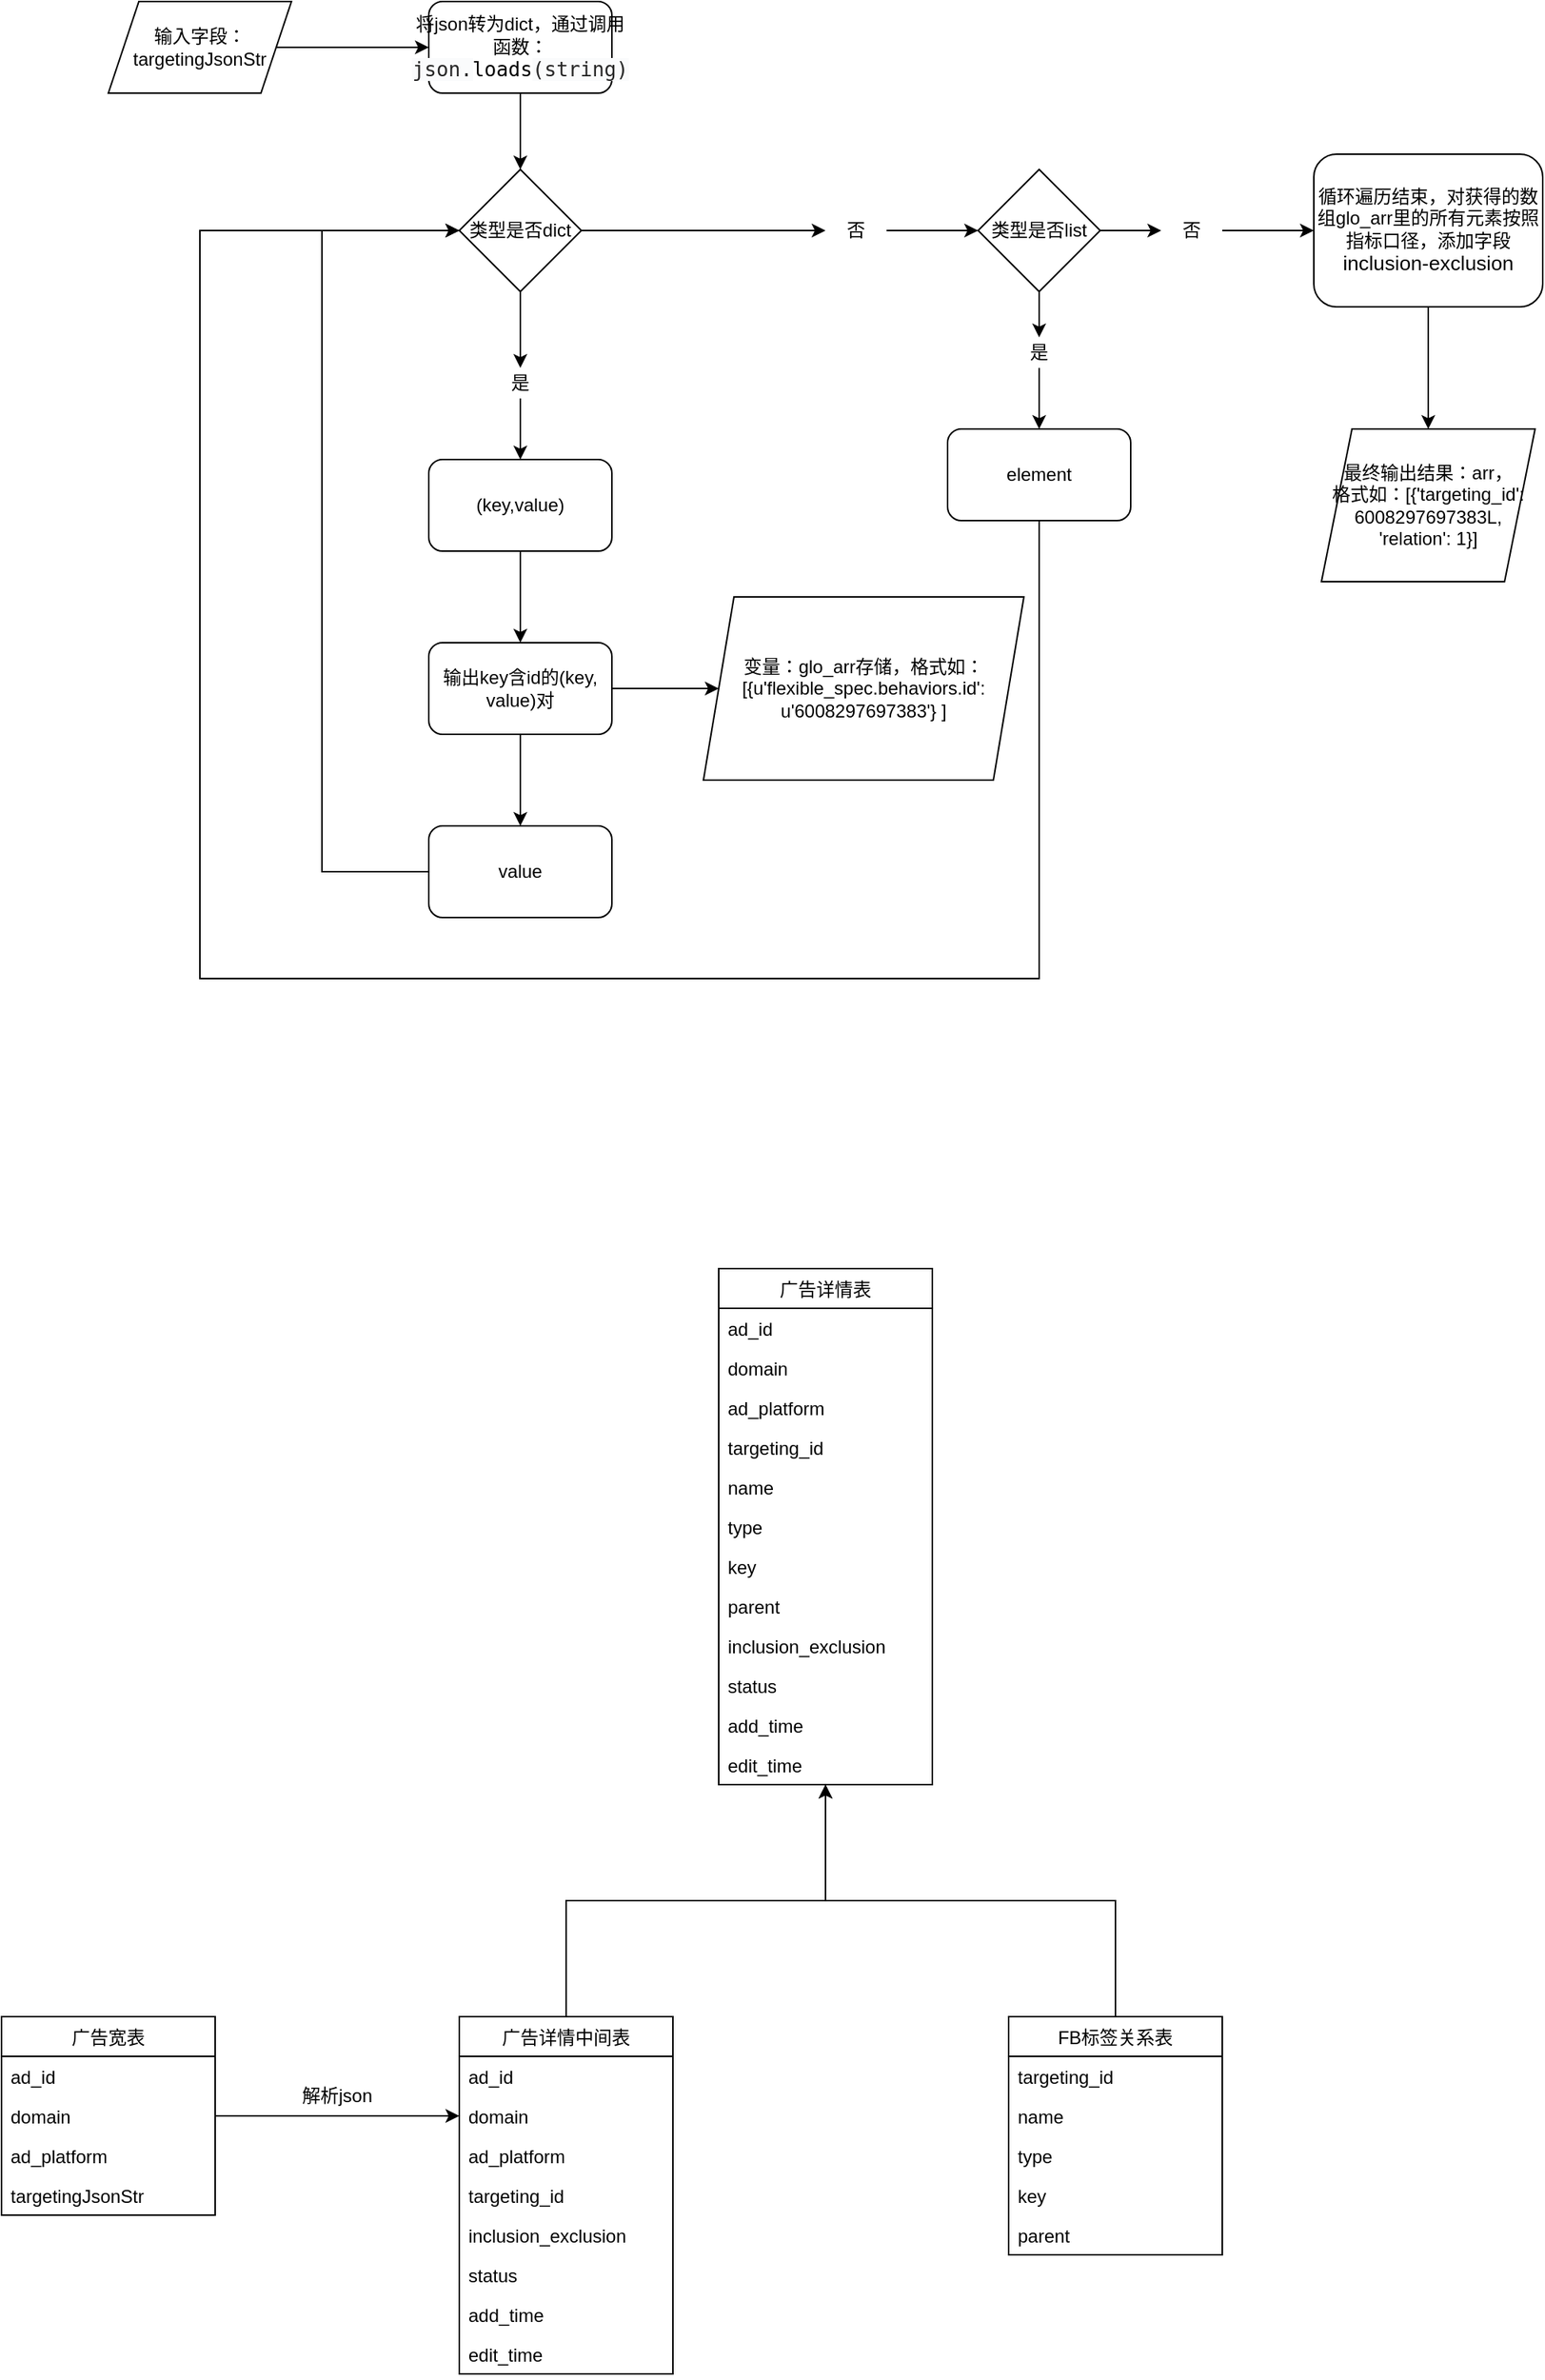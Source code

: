 <mxfile version="14.4.4" type="github">
  <diagram id="C5RBs43oDa-KdzZeNtuy" name="Page-1">
    <mxGraphModel dx="1246" dy="1846" grid="1" gridSize="10" guides="1" tooltips="1" connect="1" arrows="1" fold="1" page="1" pageScale="1" pageWidth="827" pageHeight="1169" math="0" shadow="0">
      <root>
        <mxCell id="WIyWlLk6GJQsqaUBKTNV-0" />
        <mxCell id="WIyWlLk6GJQsqaUBKTNV-1" parent="WIyWlLk6GJQsqaUBKTNV-0" />
        <mxCell id="LPrWs4KQahPL30yWFCac-6" value="广告宽表" style="swimlane;fontStyle=0;childLayout=stackLayout;horizontal=1;startSize=26;fillColor=none;horizontalStack=0;resizeParent=1;resizeParentMax=0;resizeLast=0;collapsible=1;marginBottom=0;" parent="WIyWlLk6GJQsqaUBKTNV-1" vertex="1">
          <mxGeometry x="60" y="160" width="140" height="130" as="geometry">
            <mxRectangle x="140" y="160" width="80" height="26" as="alternateBounds" />
          </mxGeometry>
        </mxCell>
        <mxCell id="LPrWs4KQahPL30yWFCac-7" value="ad_id" style="text;strokeColor=none;fillColor=none;align=left;verticalAlign=top;spacingLeft=4;spacingRight=4;overflow=hidden;rotatable=0;points=[[0,0.5],[1,0.5]];portConstraint=eastwest;" parent="LPrWs4KQahPL30yWFCac-6" vertex="1">
          <mxGeometry y="26" width="140" height="26" as="geometry" />
        </mxCell>
        <mxCell id="LPrWs4KQahPL30yWFCac-8" value="domain" style="text;strokeColor=none;fillColor=none;align=left;verticalAlign=top;spacingLeft=4;spacingRight=4;overflow=hidden;rotatable=0;points=[[0,0.5],[1,0.5]];portConstraint=eastwest;" parent="LPrWs4KQahPL30yWFCac-6" vertex="1">
          <mxGeometry y="52" width="140" height="26" as="geometry" />
        </mxCell>
        <mxCell id="LPrWs4KQahPL30yWFCac-9" value="ad_platform" style="text;strokeColor=none;fillColor=none;align=left;verticalAlign=top;spacingLeft=4;spacingRight=4;overflow=hidden;rotatable=0;points=[[0,0.5],[1,0.5]];portConstraint=eastwest;" parent="LPrWs4KQahPL30yWFCac-6" vertex="1">
          <mxGeometry y="78" width="140" height="26" as="geometry" />
        </mxCell>
        <mxCell id="LPrWs4KQahPL30yWFCac-15" value="targetingJsonStr" style="text;strokeColor=none;fillColor=none;align=left;verticalAlign=top;spacingLeft=4;spacingRight=4;overflow=hidden;rotatable=0;points=[[0,0.5],[1,0.5]];portConstraint=eastwest;" parent="LPrWs4KQahPL30yWFCac-6" vertex="1">
          <mxGeometry y="104" width="140" height="26" as="geometry" />
        </mxCell>
        <mxCell id="LPrWs4KQahPL30yWFCac-52" style="edgeStyle=orthogonalEdgeStyle;rounded=0;orthogonalLoop=1;jettySize=auto;html=1;exitX=0.5;exitY=0;exitDx=0;exitDy=0;" parent="WIyWlLk6GJQsqaUBKTNV-1" source="LPrWs4KQahPL30yWFCac-10" target="LPrWs4KQahPL30yWFCac-45" edge="1">
          <mxGeometry relative="1" as="geometry" />
        </mxCell>
        <mxCell id="LPrWs4KQahPL30yWFCac-10" value="FB标签关系表" style="swimlane;fontStyle=0;childLayout=stackLayout;horizontal=1;startSize=26;fillColor=none;horizontalStack=0;resizeParent=1;resizeParentMax=0;resizeLast=0;collapsible=1;marginBottom=0;" parent="WIyWlLk6GJQsqaUBKTNV-1" vertex="1">
          <mxGeometry x="720" y="160" width="140" height="156" as="geometry" />
        </mxCell>
        <mxCell id="LPrWs4KQahPL30yWFCac-76" value="targeting_id" style="text;strokeColor=none;fillColor=none;align=left;verticalAlign=top;spacingLeft=4;spacingRight=4;overflow=hidden;rotatable=0;points=[[0,0.5],[1,0.5]];portConstraint=eastwest;" parent="LPrWs4KQahPL30yWFCac-10" vertex="1">
          <mxGeometry y="26" width="140" height="26" as="geometry" />
        </mxCell>
        <mxCell id="LPrWs4KQahPL30yWFCac-77" value="name" style="text;strokeColor=none;fillColor=none;align=left;verticalAlign=top;spacingLeft=4;spacingRight=4;overflow=hidden;rotatable=0;points=[[0,0.5],[1,0.5]];portConstraint=eastwest;" parent="LPrWs4KQahPL30yWFCac-10" vertex="1">
          <mxGeometry y="52" width="140" height="26" as="geometry" />
        </mxCell>
        <mxCell id="LPrWs4KQahPL30yWFCac-78" value="type" style="text;strokeColor=none;fillColor=none;align=left;verticalAlign=top;spacingLeft=4;spacingRight=4;overflow=hidden;rotatable=0;points=[[0,0.5],[1,0.5]];portConstraint=eastwest;" parent="LPrWs4KQahPL30yWFCac-10" vertex="1">
          <mxGeometry y="78" width="140" height="26" as="geometry" />
        </mxCell>
        <mxCell id="LPrWs4KQahPL30yWFCac-79" value="key" style="text;strokeColor=none;fillColor=none;align=left;verticalAlign=top;spacingLeft=4;spacingRight=4;overflow=hidden;rotatable=0;points=[[0,0.5],[1,0.5]];portConstraint=eastwest;" parent="LPrWs4KQahPL30yWFCac-10" vertex="1">
          <mxGeometry y="104" width="140" height="26" as="geometry" />
        </mxCell>
        <mxCell id="LPrWs4KQahPL30yWFCac-80" value="parent" style="text;strokeColor=none;fillColor=none;align=left;verticalAlign=top;spacingLeft=4;spacingRight=4;overflow=hidden;rotatable=0;points=[[0,0.5],[1,0.5]];portConstraint=eastwest;" parent="LPrWs4KQahPL30yWFCac-10" vertex="1">
          <mxGeometry y="130" width="140" height="26" as="geometry" />
        </mxCell>
        <mxCell id="LPrWs4KQahPL30yWFCac-45" value="广告详情表" style="swimlane;fontStyle=0;childLayout=stackLayout;horizontal=1;startSize=26;fillColor=none;horizontalStack=0;resizeParent=1;resizeParentMax=0;resizeLast=0;collapsible=1;marginBottom=0;" parent="WIyWlLk6GJQsqaUBKTNV-1" vertex="1">
          <mxGeometry x="530" y="-330" width="140" height="338" as="geometry">
            <mxRectangle x="530" y="-330" width="90" height="26" as="alternateBounds" />
          </mxGeometry>
        </mxCell>
        <mxCell id="LPrWs4KQahPL30yWFCac-46" value="ad_id" style="text;strokeColor=none;fillColor=none;align=left;verticalAlign=top;spacingLeft=4;spacingRight=4;overflow=hidden;rotatable=0;points=[[0,0.5],[1,0.5]];portConstraint=eastwest;" parent="LPrWs4KQahPL30yWFCac-45" vertex="1">
          <mxGeometry y="26" width="140" height="26" as="geometry" />
        </mxCell>
        <mxCell id="LPrWs4KQahPL30yWFCac-47" value="domain" style="text;strokeColor=none;fillColor=none;align=left;verticalAlign=top;spacingLeft=4;spacingRight=4;overflow=hidden;rotatable=0;points=[[0,0.5],[1,0.5]];portConstraint=eastwest;" parent="LPrWs4KQahPL30yWFCac-45" vertex="1">
          <mxGeometry y="52" width="140" height="26" as="geometry" />
        </mxCell>
        <mxCell id="LPrWs4KQahPL30yWFCac-53" value="ad_platform" style="text;strokeColor=none;fillColor=none;align=left;verticalAlign=top;spacingLeft=4;spacingRight=4;overflow=hidden;rotatable=0;points=[[0,0.5],[1,0.5]];portConstraint=eastwest;" parent="LPrWs4KQahPL30yWFCac-45" vertex="1">
          <mxGeometry y="78" width="140" height="26" as="geometry" />
        </mxCell>
        <mxCell id="LPrWs4KQahPL30yWFCac-54" value="targeting_id" style="text;strokeColor=none;fillColor=none;align=left;verticalAlign=top;spacingLeft=4;spacingRight=4;overflow=hidden;rotatable=0;points=[[0,0.5],[1,0.5]];portConstraint=eastwest;" parent="LPrWs4KQahPL30yWFCac-45" vertex="1">
          <mxGeometry y="104" width="140" height="26" as="geometry" />
        </mxCell>
        <mxCell id="LPrWs4KQahPL30yWFCac-55" value="name" style="text;strokeColor=none;fillColor=none;align=left;verticalAlign=top;spacingLeft=4;spacingRight=4;overflow=hidden;rotatable=0;points=[[0,0.5],[1,0.5]];portConstraint=eastwest;" parent="LPrWs4KQahPL30yWFCac-45" vertex="1">
          <mxGeometry y="130" width="140" height="26" as="geometry" />
        </mxCell>
        <mxCell id="LPrWs4KQahPL30yWFCac-48" value="type" style="text;strokeColor=none;fillColor=none;align=left;verticalAlign=top;spacingLeft=4;spacingRight=4;overflow=hidden;rotatable=0;points=[[0,0.5],[1,0.5]];portConstraint=eastwest;" parent="LPrWs4KQahPL30yWFCac-45" vertex="1">
          <mxGeometry y="156" width="140" height="26" as="geometry" />
        </mxCell>
        <mxCell id="LPrWs4KQahPL30yWFCac-57" value="key" style="text;strokeColor=none;fillColor=none;align=left;verticalAlign=top;spacingLeft=4;spacingRight=4;overflow=hidden;rotatable=0;points=[[0,0.5],[1,0.5]];portConstraint=eastwest;" parent="LPrWs4KQahPL30yWFCac-45" vertex="1">
          <mxGeometry y="182" width="140" height="26" as="geometry" />
        </mxCell>
        <mxCell id="LPrWs4KQahPL30yWFCac-56" value="parent" style="text;strokeColor=none;fillColor=none;align=left;verticalAlign=top;spacingLeft=4;spacingRight=4;overflow=hidden;rotatable=0;points=[[0,0.5],[1,0.5]];portConstraint=eastwest;" parent="LPrWs4KQahPL30yWFCac-45" vertex="1">
          <mxGeometry y="208" width="140" height="26" as="geometry" />
        </mxCell>
        <mxCell id="LPrWs4KQahPL30yWFCac-59" value="inclusion_exclusion" style="text;strokeColor=none;fillColor=none;align=left;verticalAlign=top;spacingLeft=4;spacingRight=4;overflow=hidden;rotatable=0;points=[[0,0.5],[1,0.5]];portConstraint=eastwest;" parent="LPrWs4KQahPL30yWFCac-45" vertex="1">
          <mxGeometry y="234" width="140" height="26" as="geometry" />
        </mxCell>
        <mxCell id="LPrWs4KQahPL30yWFCac-60" value="status" style="text;strokeColor=none;fillColor=none;align=left;verticalAlign=top;spacingLeft=4;spacingRight=4;overflow=hidden;rotatable=0;points=[[0,0.5],[1,0.5]];portConstraint=eastwest;" parent="LPrWs4KQahPL30yWFCac-45" vertex="1">
          <mxGeometry y="260" width="140" height="26" as="geometry" />
        </mxCell>
        <mxCell id="LPrWs4KQahPL30yWFCac-58" value="add_time" style="text;strokeColor=none;fillColor=none;align=left;verticalAlign=top;spacingLeft=4;spacingRight=4;overflow=hidden;rotatable=0;points=[[0,0.5],[1,0.5]];portConstraint=eastwest;" parent="LPrWs4KQahPL30yWFCac-45" vertex="1">
          <mxGeometry y="286" width="140" height="26" as="geometry" />
        </mxCell>
        <mxCell id="LPrWs4KQahPL30yWFCac-61" value="edit_time" style="text;strokeColor=none;fillColor=none;align=left;verticalAlign=top;spacingLeft=4;spacingRight=4;overflow=hidden;rotatable=0;points=[[0,0.5],[1,0.5]];portConstraint=eastwest;" parent="LPrWs4KQahPL30yWFCac-45" vertex="1">
          <mxGeometry y="312" width="140" height="26" as="geometry" />
        </mxCell>
        <mxCell id="LPrWs4KQahPL30yWFCac-81" style="edgeStyle=orthogonalEdgeStyle;rounded=0;orthogonalLoop=1;jettySize=auto;html=1;exitX=0.5;exitY=0;exitDx=0;exitDy=0;endArrow=classic;endFill=1;strokeColor=#000000;" parent="WIyWlLk6GJQsqaUBKTNV-1" source="LPrWs4KQahPL30yWFCac-68" target="LPrWs4KQahPL30yWFCac-45" edge="1">
          <mxGeometry relative="1" as="geometry" />
        </mxCell>
        <mxCell id="LPrWs4KQahPL30yWFCac-68" value="广告详情中间表" style="swimlane;fontStyle=0;childLayout=stackLayout;horizontal=1;startSize=26;fillColor=none;horizontalStack=0;resizeParent=1;resizeParentMax=0;resizeLast=0;collapsible=1;marginBottom=0;" parent="WIyWlLk6GJQsqaUBKTNV-1" vertex="1">
          <mxGeometry x="360" y="160" width="140" height="234" as="geometry">
            <mxRectangle x="140" y="160" width="80" height="26" as="alternateBounds" />
          </mxGeometry>
        </mxCell>
        <mxCell id="LPrWs4KQahPL30yWFCac-69" value="ad_id" style="text;strokeColor=none;fillColor=none;align=left;verticalAlign=top;spacingLeft=4;spacingRight=4;overflow=hidden;rotatable=0;points=[[0,0.5],[1,0.5]];portConstraint=eastwest;" parent="LPrWs4KQahPL30yWFCac-68" vertex="1">
          <mxGeometry y="26" width="140" height="26" as="geometry" />
        </mxCell>
        <mxCell id="LPrWs4KQahPL30yWFCac-70" value="domain" style="text;strokeColor=none;fillColor=none;align=left;verticalAlign=top;spacingLeft=4;spacingRight=4;overflow=hidden;rotatable=0;points=[[0,0.5],[1,0.5]];portConstraint=eastwest;" parent="LPrWs4KQahPL30yWFCac-68" vertex="1">
          <mxGeometry y="52" width="140" height="26" as="geometry" />
        </mxCell>
        <mxCell id="LPrWs4KQahPL30yWFCac-71" value="ad_platform" style="text;strokeColor=none;fillColor=none;align=left;verticalAlign=top;spacingLeft=4;spacingRight=4;overflow=hidden;rotatable=0;points=[[0,0.5],[1,0.5]];portConstraint=eastwest;" parent="LPrWs4KQahPL30yWFCac-68" vertex="1">
          <mxGeometry y="78" width="140" height="26" as="geometry" />
        </mxCell>
        <mxCell id="LPrWs4KQahPL30yWFCac-72" value="targeting_id" style="text;strokeColor=none;fillColor=none;align=left;verticalAlign=top;spacingLeft=4;spacingRight=4;overflow=hidden;rotatable=0;points=[[0,0.5],[1,0.5]];portConstraint=eastwest;" parent="LPrWs4KQahPL30yWFCac-68" vertex="1">
          <mxGeometry y="104" width="140" height="26" as="geometry" />
        </mxCell>
        <mxCell id="LPrWs4KQahPL30yWFCac-73" value="inclusion_exclusion" style="text;strokeColor=none;fillColor=none;align=left;verticalAlign=top;spacingLeft=4;spacingRight=4;overflow=hidden;rotatable=0;points=[[0,0.5],[1,0.5]];portConstraint=eastwest;" parent="LPrWs4KQahPL30yWFCac-68" vertex="1">
          <mxGeometry y="130" width="140" height="26" as="geometry" />
        </mxCell>
        <mxCell id="LPrWs4KQahPL30yWFCac-82" value="status" style="text;strokeColor=none;fillColor=none;align=left;verticalAlign=top;spacingLeft=4;spacingRight=4;overflow=hidden;rotatable=0;points=[[0,0.5],[1,0.5]];portConstraint=eastwest;" parent="LPrWs4KQahPL30yWFCac-68" vertex="1">
          <mxGeometry y="156" width="140" height="26" as="geometry" />
        </mxCell>
        <mxCell id="LPrWs4KQahPL30yWFCac-83" value="add_time" style="text;strokeColor=none;fillColor=none;align=left;verticalAlign=top;spacingLeft=4;spacingRight=4;overflow=hidden;rotatable=0;points=[[0,0.5],[1,0.5]];portConstraint=eastwest;" parent="LPrWs4KQahPL30yWFCac-68" vertex="1">
          <mxGeometry y="182" width="140" height="26" as="geometry" />
        </mxCell>
        <mxCell id="LPrWs4KQahPL30yWFCac-84" value="edit_time" style="text;strokeColor=none;fillColor=none;align=left;verticalAlign=top;spacingLeft=4;spacingRight=4;overflow=hidden;rotatable=0;points=[[0,0.5],[1,0.5]];portConstraint=eastwest;" parent="LPrWs4KQahPL30yWFCac-68" vertex="1">
          <mxGeometry y="208" width="140" height="26" as="geometry" />
        </mxCell>
        <mxCell id="LPrWs4KQahPL30yWFCac-74" style="edgeStyle=orthogonalEdgeStyle;rounded=0;orthogonalLoop=1;jettySize=auto;html=1;exitX=1;exitY=0.5;exitDx=0;exitDy=0;entryX=0;entryY=0.5;entryDx=0;entryDy=0;endArrow=classic;endFill=1;strokeColor=#000000;" parent="WIyWlLk6GJQsqaUBKTNV-1" source="LPrWs4KQahPL30yWFCac-8" target="LPrWs4KQahPL30yWFCac-70" edge="1">
          <mxGeometry relative="1" as="geometry" />
        </mxCell>
        <mxCell id="LPrWs4KQahPL30yWFCac-75" value="解析json" style="text;html=1;strokeColor=none;fillColor=none;align=center;verticalAlign=middle;whiteSpace=wrap;rounded=0;" parent="WIyWlLk6GJQsqaUBKTNV-1" vertex="1">
          <mxGeometry x="250" y="202" width="60" height="20" as="geometry" />
        </mxCell>
        <mxCell id="a3YdcTPkcFGG4K9MsBIl-4" style="edgeStyle=orthogonalEdgeStyle;rounded=0;orthogonalLoop=1;jettySize=auto;html=1;exitX=0.5;exitY=1;exitDx=0;exitDy=0;entryX=0.5;entryY=0;entryDx=0;entryDy=0;endArrow=classic;endFill=1;strokeColor=#000000;" edge="1" parent="WIyWlLk6GJQsqaUBKTNV-1" source="a3YdcTPkcFGG4K9MsBIl-0" target="a3YdcTPkcFGG4K9MsBIl-1">
          <mxGeometry relative="1" as="geometry" />
        </mxCell>
        <mxCell id="a3YdcTPkcFGG4K9MsBIl-0" value="将json转为dict，通过调用函数：&lt;span style=&quot;background-color: rgb(250 , 251 , 252) ; color: rgb(38 , 38 , 38) ; font-family: &amp;#34;jetbrains mono&amp;#34; , monospace ; font-size: 9.8pt&quot;&gt;json.&lt;/span&gt;&lt;span style=&quot;font-family: &amp;#34;jetbrains mono&amp;#34; , monospace ; font-size: 9.8pt&quot;&gt;loads&lt;/span&gt;&lt;span style=&quot;background-color: rgb(250 , 251 , 252) ; color: rgb(38 , 38 , 38) ; font-family: &amp;#34;jetbrains mono&amp;#34; , monospace ; font-size: 9.8pt&quot;&gt;(string)&lt;/span&gt;" style="rounded=1;whiteSpace=wrap;html=1;" vertex="1" parent="WIyWlLk6GJQsqaUBKTNV-1">
          <mxGeometry x="340" y="-1160" width="120" height="60" as="geometry" />
        </mxCell>
        <mxCell id="a3YdcTPkcFGG4K9MsBIl-5" style="edgeStyle=orthogonalEdgeStyle;rounded=0;orthogonalLoop=1;jettySize=auto;html=1;exitX=0.5;exitY=1;exitDx=0;exitDy=0;endArrow=classic;endFill=1;strokeColor=#000000;" edge="1" parent="WIyWlLk6GJQsqaUBKTNV-1" source="a3YdcTPkcFGG4K9MsBIl-35" target="a3YdcTPkcFGG4K9MsBIl-2">
          <mxGeometry relative="1" as="geometry" />
        </mxCell>
        <object label="" 否="" id="a3YdcTPkcFGG4K9MsBIl-12">
          <mxCell style="edgeStyle=orthogonalEdgeStyle;rounded=0;orthogonalLoop=1;jettySize=auto;html=1;exitX=1;exitY=0.5;exitDx=0;exitDy=0;entryX=0;entryY=0.5;entryDx=0;entryDy=0;endArrow=classic;endFill=1;strokeColor=#000000;" edge="1" parent="WIyWlLk6GJQsqaUBKTNV-1" source="a3YdcTPkcFGG4K9MsBIl-24" target="a3YdcTPkcFGG4K9MsBIl-11">
            <mxGeometry relative="1" as="geometry" />
          </mxCell>
        </object>
        <mxCell id="a3YdcTPkcFGG4K9MsBIl-1" value="类型是否dict" style="rhombus;whiteSpace=wrap;html=1;" vertex="1" parent="WIyWlLk6GJQsqaUBKTNV-1">
          <mxGeometry x="360" y="-1050" width="80" height="80" as="geometry" />
        </mxCell>
        <mxCell id="a3YdcTPkcFGG4K9MsBIl-28" style="edgeStyle=orthogonalEdgeStyle;rounded=0;orthogonalLoop=1;jettySize=auto;html=1;exitX=0.5;exitY=1;exitDx=0;exitDy=0;entryX=0.5;entryY=0;entryDx=0;entryDy=0;endArrow=classic;endFill=1;strokeColor=#000000;" edge="1" parent="WIyWlLk6GJQsqaUBKTNV-1" source="a3YdcTPkcFGG4K9MsBIl-2" target="a3YdcTPkcFGG4K9MsBIl-21">
          <mxGeometry relative="1" as="geometry" />
        </mxCell>
        <mxCell id="a3YdcTPkcFGG4K9MsBIl-2" value="(key,value)" style="rounded=1;whiteSpace=wrap;html=1;" vertex="1" parent="WIyWlLk6GJQsqaUBKTNV-1">
          <mxGeometry x="340" y="-860" width="120" height="60" as="geometry" />
        </mxCell>
        <mxCell id="a3YdcTPkcFGG4K9MsBIl-14" style="edgeStyle=orthogonalEdgeStyle;rounded=0;orthogonalLoop=1;jettySize=auto;html=1;exitX=0.5;exitY=1;exitDx=0;exitDy=0;entryX=0.5;entryY=0;entryDx=0;entryDy=0;endArrow=classic;endFill=1;strokeColor=#000000;" edge="1" parent="WIyWlLk6GJQsqaUBKTNV-1" source="a3YdcTPkcFGG4K9MsBIl-38" target="a3YdcTPkcFGG4K9MsBIl-13">
          <mxGeometry relative="1" as="geometry" />
        </mxCell>
        <mxCell id="a3YdcTPkcFGG4K9MsBIl-33" style="edgeStyle=orthogonalEdgeStyle;rounded=0;orthogonalLoop=1;jettySize=auto;html=1;exitX=1;exitY=0.5;exitDx=0;exitDy=0;endArrow=classic;endFill=1;strokeColor=#000000;entryX=0;entryY=0.5;entryDx=0;entryDy=0;" edge="1" parent="WIyWlLk6GJQsqaUBKTNV-1" source="a3YdcTPkcFGG4K9MsBIl-41" target="a3YdcTPkcFGG4K9MsBIl-34">
          <mxGeometry relative="1" as="geometry">
            <mxPoint x="890" y="-1010" as="targetPoint" />
          </mxGeometry>
        </mxCell>
        <mxCell id="a3YdcTPkcFGG4K9MsBIl-11" value="类型是否list" style="rhombus;whiteSpace=wrap;html=1;" vertex="1" parent="WIyWlLk6GJQsqaUBKTNV-1">
          <mxGeometry x="700" y="-1050" width="80" height="80" as="geometry" />
        </mxCell>
        <mxCell id="a3YdcTPkcFGG4K9MsBIl-40" style="edgeStyle=orthogonalEdgeStyle;rounded=0;orthogonalLoop=1;jettySize=auto;html=1;exitX=0.5;exitY=1;exitDx=0;exitDy=0;entryX=0;entryY=0.5;entryDx=0;entryDy=0;endArrow=classic;endFill=1;strokeColor=#000000;" edge="1" parent="WIyWlLk6GJQsqaUBKTNV-1" source="a3YdcTPkcFGG4K9MsBIl-13" target="a3YdcTPkcFGG4K9MsBIl-1">
          <mxGeometry relative="1" as="geometry">
            <Array as="points">
              <mxPoint x="740" y="-520" />
              <mxPoint x="190" y="-520" />
              <mxPoint x="190" y="-1010" />
            </Array>
          </mxGeometry>
        </mxCell>
        <mxCell id="a3YdcTPkcFGG4K9MsBIl-13" value="element" style="rounded=1;whiteSpace=wrap;html=1;" vertex="1" parent="WIyWlLk6GJQsqaUBKTNV-1">
          <mxGeometry x="680" y="-880" width="120" height="60" as="geometry" />
        </mxCell>
        <mxCell id="a3YdcTPkcFGG4K9MsBIl-31" style="edgeStyle=orthogonalEdgeStyle;rounded=0;orthogonalLoop=1;jettySize=auto;html=1;exitX=0.5;exitY=1;exitDx=0;exitDy=0;entryX=0.5;entryY=0;entryDx=0;entryDy=0;endArrow=classic;endFill=1;strokeColor=#000000;" edge="1" parent="WIyWlLk6GJQsqaUBKTNV-1" source="a3YdcTPkcFGG4K9MsBIl-21" target="a3YdcTPkcFGG4K9MsBIl-29">
          <mxGeometry relative="1" as="geometry" />
        </mxCell>
        <mxCell id="a3YdcTPkcFGG4K9MsBIl-46" style="edgeStyle=orthogonalEdgeStyle;rounded=0;orthogonalLoop=1;jettySize=auto;html=1;entryX=0;entryY=0.5;entryDx=0;entryDy=0;endArrow=classic;endFill=1;strokeColor=#000000;" edge="1" parent="WIyWlLk6GJQsqaUBKTNV-1" source="a3YdcTPkcFGG4K9MsBIl-21" target="a3YdcTPkcFGG4K9MsBIl-45">
          <mxGeometry relative="1" as="geometry" />
        </mxCell>
        <mxCell id="a3YdcTPkcFGG4K9MsBIl-21" value="输出key含id的(key, value)对" style="rounded=1;whiteSpace=wrap;html=1;" vertex="1" parent="WIyWlLk6GJQsqaUBKTNV-1">
          <mxGeometry x="340" y="-740" width="120" height="60" as="geometry" />
        </mxCell>
        <mxCell id="a3YdcTPkcFGG4K9MsBIl-24" value="否" style="text;html=1;strokeColor=none;fillColor=none;align=center;verticalAlign=middle;whiteSpace=wrap;rounded=0;" vertex="1" parent="WIyWlLk6GJQsqaUBKTNV-1">
          <mxGeometry x="600" y="-1020" width="40" height="20" as="geometry" />
        </mxCell>
        <object label="" 否="" id="a3YdcTPkcFGG4K9MsBIl-25">
          <mxCell style="edgeStyle=orthogonalEdgeStyle;rounded=0;orthogonalLoop=1;jettySize=auto;html=1;exitX=1;exitY=0.5;exitDx=0;exitDy=0;entryX=0;entryY=0.5;entryDx=0;entryDy=0;endArrow=classic;endFill=1;strokeColor=#000000;" edge="1" parent="WIyWlLk6GJQsqaUBKTNV-1" source="a3YdcTPkcFGG4K9MsBIl-1" target="a3YdcTPkcFGG4K9MsBIl-24">
            <mxGeometry relative="1" as="geometry">
              <mxPoint x="540" y="-1010" as="sourcePoint" />
              <mxPoint x="640" y="-1010" as="targetPoint" />
            </mxGeometry>
          </mxCell>
        </object>
        <mxCell id="a3YdcTPkcFGG4K9MsBIl-32" style="edgeStyle=orthogonalEdgeStyle;rounded=0;orthogonalLoop=1;jettySize=auto;html=1;exitX=0;exitY=0.5;exitDx=0;exitDy=0;entryX=0;entryY=0.5;entryDx=0;entryDy=0;endArrow=classic;endFill=1;strokeColor=#000000;" edge="1" parent="WIyWlLk6GJQsqaUBKTNV-1" source="a3YdcTPkcFGG4K9MsBIl-29" target="a3YdcTPkcFGG4K9MsBIl-1">
          <mxGeometry relative="1" as="geometry">
            <Array as="points">
              <mxPoint x="270" y="-590" />
              <mxPoint x="270" y="-1010" />
            </Array>
          </mxGeometry>
        </mxCell>
        <mxCell id="a3YdcTPkcFGG4K9MsBIl-29" value="value" style="rounded=1;whiteSpace=wrap;html=1;" vertex="1" parent="WIyWlLk6GJQsqaUBKTNV-1">
          <mxGeometry x="340" y="-620" width="120" height="60" as="geometry" />
        </mxCell>
        <mxCell id="a3YdcTPkcFGG4K9MsBIl-48" style="edgeStyle=orthogonalEdgeStyle;rounded=0;orthogonalLoop=1;jettySize=auto;html=1;exitX=0.5;exitY=1;exitDx=0;exitDy=0;entryX=0.5;entryY=0;entryDx=0;entryDy=0;endArrow=classic;endFill=1;strokeColor=#000000;" edge="1" parent="WIyWlLk6GJQsqaUBKTNV-1" source="a3YdcTPkcFGG4K9MsBIl-34" target="a3YdcTPkcFGG4K9MsBIl-47">
          <mxGeometry relative="1" as="geometry" />
        </mxCell>
        <mxCell id="a3YdcTPkcFGG4K9MsBIl-34" value="循环遍历结束，对获得的数组glo_arr里的所有元素按照指标口径，添加字段&lt;span style=&quot;font-family: &amp;#34;arial&amp;#34; ; font-size: 13.333px ; text-align: left ; background-color: rgb(255 , 255 , 255)&quot;&gt;inclusion-exclusion&lt;/span&gt;" style="rounded=1;whiteSpace=wrap;html=1;" vertex="1" parent="WIyWlLk6GJQsqaUBKTNV-1">
          <mxGeometry x="920" y="-1060" width="150" height="100" as="geometry" />
        </mxCell>
        <mxCell id="a3YdcTPkcFGG4K9MsBIl-35" value="是" style="text;html=1;strokeColor=none;fillColor=none;align=center;verticalAlign=middle;whiteSpace=wrap;rounded=0;" vertex="1" parent="WIyWlLk6GJQsqaUBKTNV-1">
          <mxGeometry x="380" y="-920" width="40" height="20" as="geometry" />
        </mxCell>
        <mxCell id="a3YdcTPkcFGG4K9MsBIl-36" style="edgeStyle=orthogonalEdgeStyle;rounded=0;orthogonalLoop=1;jettySize=auto;html=1;exitX=0.5;exitY=1;exitDx=0;exitDy=0;endArrow=classic;endFill=1;strokeColor=#000000;" edge="1" parent="WIyWlLk6GJQsqaUBKTNV-1" source="a3YdcTPkcFGG4K9MsBIl-1" target="a3YdcTPkcFGG4K9MsBIl-35">
          <mxGeometry relative="1" as="geometry">
            <mxPoint x="400" y="-950" as="sourcePoint" />
            <mxPoint x="400" y="-900" as="targetPoint" />
          </mxGeometry>
        </mxCell>
        <mxCell id="a3YdcTPkcFGG4K9MsBIl-38" value="是" style="text;html=1;strokeColor=none;fillColor=none;align=center;verticalAlign=middle;whiteSpace=wrap;rounded=0;" vertex="1" parent="WIyWlLk6GJQsqaUBKTNV-1">
          <mxGeometry x="720" y="-940" width="40" height="20" as="geometry" />
        </mxCell>
        <mxCell id="a3YdcTPkcFGG4K9MsBIl-39" style="edgeStyle=orthogonalEdgeStyle;rounded=0;orthogonalLoop=1;jettySize=auto;html=1;exitX=0.5;exitY=1;exitDx=0;exitDy=0;entryX=0.5;entryY=0;entryDx=0;entryDy=0;endArrow=classic;endFill=1;strokeColor=#000000;" edge="1" parent="WIyWlLk6GJQsqaUBKTNV-1" source="a3YdcTPkcFGG4K9MsBIl-11" target="a3YdcTPkcFGG4K9MsBIl-38">
          <mxGeometry relative="1" as="geometry">
            <mxPoint x="740" y="-970" as="sourcePoint" />
            <mxPoint x="740" y="-880" as="targetPoint" />
          </mxGeometry>
        </mxCell>
        <mxCell id="a3YdcTPkcFGG4K9MsBIl-41" value="否" style="text;html=1;strokeColor=none;fillColor=none;align=center;verticalAlign=middle;whiteSpace=wrap;rounded=0;" vertex="1" parent="WIyWlLk6GJQsqaUBKTNV-1">
          <mxGeometry x="820" y="-1020" width="40" height="20" as="geometry" />
        </mxCell>
        <mxCell id="a3YdcTPkcFGG4K9MsBIl-42" style="edgeStyle=orthogonalEdgeStyle;rounded=0;orthogonalLoop=1;jettySize=auto;html=1;exitX=1;exitY=0.5;exitDx=0;exitDy=0;endArrow=classic;endFill=1;strokeColor=#000000;" edge="1" parent="WIyWlLk6GJQsqaUBKTNV-1" source="a3YdcTPkcFGG4K9MsBIl-11" target="a3YdcTPkcFGG4K9MsBIl-41">
          <mxGeometry relative="1" as="geometry">
            <mxPoint x="890" y="-1010" as="targetPoint" />
            <mxPoint x="780" y="-1010" as="sourcePoint" />
          </mxGeometry>
        </mxCell>
        <mxCell id="a3YdcTPkcFGG4K9MsBIl-49" style="edgeStyle=orthogonalEdgeStyle;rounded=0;orthogonalLoop=1;jettySize=auto;html=1;exitX=1;exitY=0.5;exitDx=0;exitDy=0;endArrow=classic;endFill=1;strokeColor=#000000;" edge="1" parent="WIyWlLk6GJQsqaUBKTNV-1" source="a3YdcTPkcFGG4K9MsBIl-43" target="a3YdcTPkcFGG4K9MsBIl-0">
          <mxGeometry relative="1" as="geometry" />
        </mxCell>
        <mxCell id="a3YdcTPkcFGG4K9MsBIl-43" value="输入字段：&lt;span style=&quot;text-align: left&quot;&gt;targetingJsonStr&lt;/span&gt;" style="shape=parallelogram;perimeter=parallelogramPerimeter;whiteSpace=wrap;html=1;fixedSize=1;" vertex="1" parent="WIyWlLk6GJQsqaUBKTNV-1">
          <mxGeometry x="130" y="-1160" width="120" height="60" as="geometry" />
        </mxCell>
        <mxCell id="a3YdcTPkcFGG4K9MsBIl-45" value="变量：glo_arr存储，格式如：[{u&#39;flexible_spec.behaviors.id&#39;: u&#39;6008297697383&#39;} ]" style="shape=parallelogram;perimeter=parallelogramPerimeter;whiteSpace=wrap;html=1;fixedSize=1;" vertex="1" parent="WIyWlLk6GJQsqaUBKTNV-1">
          <mxGeometry x="520" y="-770" width="210" height="120" as="geometry" />
        </mxCell>
        <mxCell id="a3YdcTPkcFGG4K9MsBIl-47" value="最终输出结果：arr，&lt;br&gt;格式如：[{&#39;targeting_id&#39;: 6008297697383L, &#39;relation&#39;: 1}]" style="shape=parallelogram;perimeter=parallelogramPerimeter;whiteSpace=wrap;html=1;fixedSize=1;" vertex="1" parent="WIyWlLk6GJQsqaUBKTNV-1">
          <mxGeometry x="925" y="-880" width="140" height="100" as="geometry" />
        </mxCell>
      </root>
    </mxGraphModel>
  </diagram>
</mxfile>
